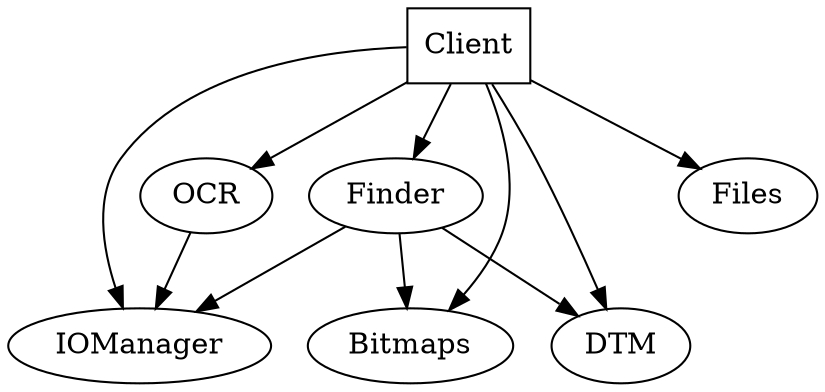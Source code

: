digraph Client {

	Client [shape=box]
	
	Client -> IOManager
	Client -> Finder
	Client -> Bitmaps
	Client -> Files
	Client -> OCR
	Client -> DTM

    Finder -> IOManager
    Finder -> Bitmaps
    Finder -> DTM

    OCR -> IOManager
}
